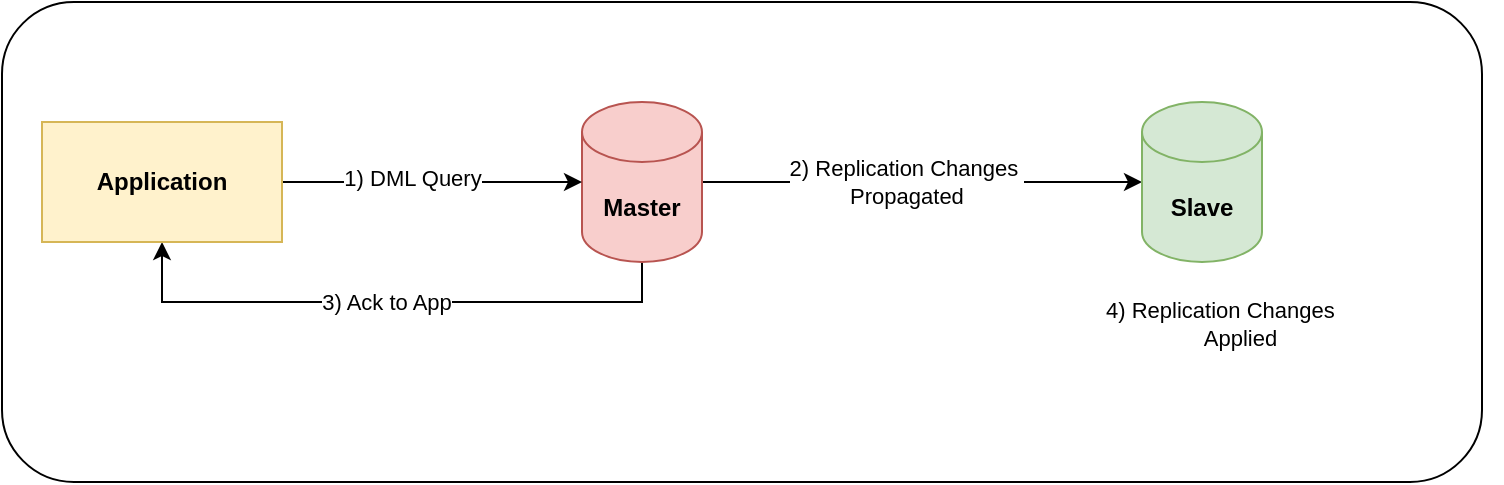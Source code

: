 <mxfile version="20.0.3" type="device"><diagram id="ogNPW0_8k-Xj5hhZRL0j" name="Page-1"><mxGraphModel dx="1773" dy="486" grid="1" gridSize="10" guides="1" tooltips="1" connect="1" arrows="1" fold="1" page="1" pageScale="1" pageWidth="827" pageHeight="1169" math="0" shadow="0"><root><mxCell id="0"/><mxCell id="1" parent="0"/><mxCell id="mlVMmEU02T_YWOIqGgAS-6" style="edgeStyle=orthogonalEdgeStyle;rounded=0;orthogonalLoop=1;jettySize=auto;html=1;entryX=0.5;entryY=1;entryDx=0;entryDy=0;" edge="1" parent="1" source="mlVMmEU02T_YWOIqGgAS-1" target="mlVMmEU02T_YWOIqGgAS-4"><mxGeometry relative="1" as="geometry"><Array as="points"><mxPoint x="290" y="270"/><mxPoint x="50" y="270"/></Array></mxGeometry></mxCell><mxCell id="mlVMmEU02T_YWOIqGgAS-9" value="3) Ack to App" style="edgeLabel;html=1;align=center;verticalAlign=middle;resizable=0;points=[];" vertex="1" connectable="0" parent="mlVMmEU02T_YWOIqGgAS-6"><mxGeometry x="0.246" y="2" relative="1" as="geometry"><mxPoint x="32" y="-2" as="offset"/></mxGeometry></mxCell><mxCell id="mlVMmEU02T_YWOIqGgAS-7" style="edgeStyle=orthogonalEdgeStyle;rounded=0;orthogonalLoop=1;jettySize=auto;html=1;entryX=0;entryY=0.5;entryDx=0;entryDy=0;entryPerimeter=0;" edge="1" parent="1" source="mlVMmEU02T_YWOIqGgAS-1" target="mlVMmEU02T_YWOIqGgAS-2"><mxGeometry relative="1" as="geometry"/></mxCell><mxCell id="mlVMmEU02T_YWOIqGgAS-10" value="2) Replication Changes&amp;nbsp;&lt;br&gt;Propagated" style="edgeLabel;html=1;align=center;verticalAlign=middle;resizable=0;points=[];" vertex="1" connectable="0" parent="mlVMmEU02T_YWOIqGgAS-7"><mxGeometry x="-0.283" y="3" relative="1" as="geometry"><mxPoint x="23" y="3" as="offset"/></mxGeometry></mxCell><mxCell id="mlVMmEU02T_YWOIqGgAS-1" value="&lt;b&gt;Master&lt;/b&gt;" style="shape=cylinder3;whiteSpace=wrap;html=1;boundedLbl=1;backgroundOutline=1;size=15;fillColor=#f8cecc;strokeColor=#b85450;" vertex="1" parent="1"><mxGeometry x="260" y="170" width="60" height="80" as="geometry"/></mxCell><mxCell id="mlVMmEU02T_YWOIqGgAS-2" value="&lt;b&gt;Slave&lt;/b&gt;" style="shape=cylinder3;whiteSpace=wrap;html=1;boundedLbl=1;backgroundOutline=1;size=15;fillColor=#d5e8d4;strokeColor=#82b366;" vertex="1" parent="1"><mxGeometry x="540" y="170" width="60" height="80" as="geometry"/></mxCell><mxCell id="mlVMmEU02T_YWOIqGgAS-5" style="edgeStyle=orthogonalEdgeStyle;rounded=0;orthogonalLoop=1;jettySize=auto;html=1;entryX=0;entryY=0.5;entryDx=0;entryDy=0;entryPerimeter=0;" edge="1" parent="1" source="mlVMmEU02T_YWOIqGgAS-4" target="mlVMmEU02T_YWOIqGgAS-1"><mxGeometry relative="1" as="geometry"/></mxCell><mxCell id="mlVMmEU02T_YWOIqGgAS-8" value="1) DML Query" style="edgeLabel;html=1;align=center;verticalAlign=middle;resizable=0;points=[];" vertex="1" connectable="0" parent="mlVMmEU02T_YWOIqGgAS-5"><mxGeometry x="-0.139" y="2" relative="1" as="geometry"><mxPoint as="offset"/></mxGeometry></mxCell><mxCell id="mlVMmEU02T_YWOIqGgAS-4" value="&lt;b&gt;Application&lt;/b&gt;" style="rounded=0;whiteSpace=wrap;html=1;fillColor=#fff2cc;strokeColor=#d6b656;" vertex="1" parent="1"><mxGeometry x="-10" y="180" width="120" height="60" as="geometry"/></mxCell><mxCell id="mlVMmEU02T_YWOIqGgAS-11" value="&lt;span style=&quot;color: rgb(0, 0, 0); font-family: Helvetica; font-size: 11px; font-style: normal; font-variant-ligatures: normal; font-variant-caps: normal; letter-spacing: normal; orphans: 2; text-align: center; text-indent: 0px; text-transform: none; widows: 2; word-spacing: 0px; -webkit-text-stroke-width: 0px; text-decoration-thickness: initial; text-decoration-style: initial; text-decoration-color: initial;&quot;&gt;4) Replication Changes &lt;br&gt;&lt;span style=&quot;white-space: pre;&quot;&gt;&#9;&lt;/span&gt;&lt;span style=&quot;white-space: pre;&quot;&gt;&#9;&lt;/span&gt;Applied&lt;/span&gt;" style="text;whiteSpace=wrap;html=1;" vertex="1" parent="1"><mxGeometry x="520" y="260" width="200" height="30" as="geometry"/></mxCell><mxCell id="mlVMmEU02T_YWOIqGgAS-12" value="" style="rounded=1;whiteSpace=wrap;html=1;fillColor=none;" vertex="1" parent="1"><mxGeometry x="-30" y="120" width="740" height="240" as="geometry"/></mxCell></root></mxGraphModel></diagram></mxfile>